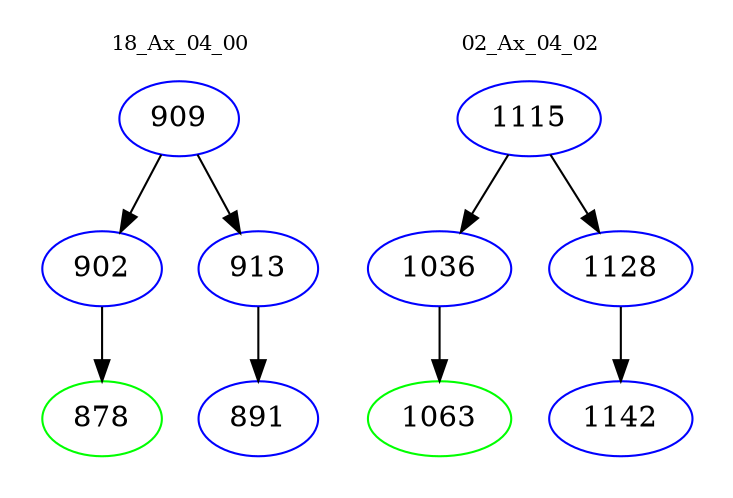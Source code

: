 digraph{
subgraph cluster_0 {
color = white
label = "18_Ax_04_00";
fontsize=10;
T0_909 [label="909", color="blue"]
T0_909 -> T0_902 [color="black"]
T0_902 [label="902", color="blue"]
T0_902 -> T0_878 [color="black"]
T0_878 [label="878", color="green"]
T0_909 -> T0_913 [color="black"]
T0_913 [label="913", color="blue"]
T0_913 -> T0_891 [color="black"]
T0_891 [label="891", color="blue"]
}
subgraph cluster_1 {
color = white
label = "02_Ax_04_02";
fontsize=10;
T1_1115 [label="1115", color="blue"]
T1_1115 -> T1_1036 [color="black"]
T1_1036 [label="1036", color="blue"]
T1_1036 -> T1_1063 [color="black"]
T1_1063 [label="1063", color="green"]
T1_1115 -> T1_1128 [color="black"]
T1_1128 [label="1128", color="blue"]
T1_1128 -> T1_1142 [color="black"]
T1_1142 [label="1142", color="blue"]
}
}
